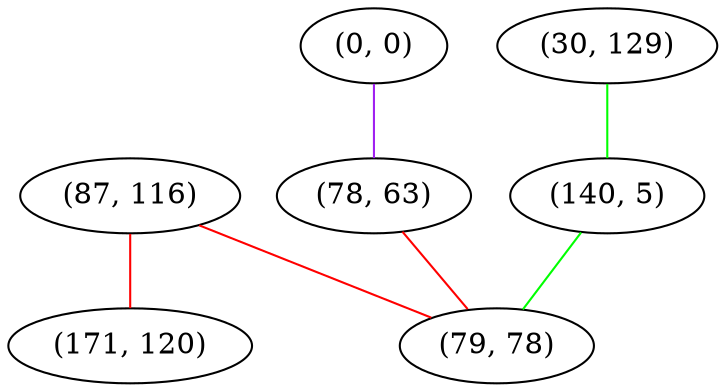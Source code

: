 graph "" {
"(87, 116)";
"(30, 129)";
"(0, 0)";
"(78, 63)";
"(140, 5)";
"(171, 120)";
"(79, 78)";
"(87, 116)" -- "(171, 120)"  [color=red, key=0, weight=1];
"(87, 116)" -- "(79, 78)"  [color=red, key=0, weight=1];
"(30, 129)" -- "(140, 5)"  [color=green, key=0, weight=2];
"(0, 0)" -- "(78, 63)"  [color=purple, key=0, weight=4];
"(78, 63)" -- "(79, 78)"  [color=red, key=0, weight=1];
"(140, 5)" -- "(79, 78)"  [color=green, key=0, weight=2];
}
